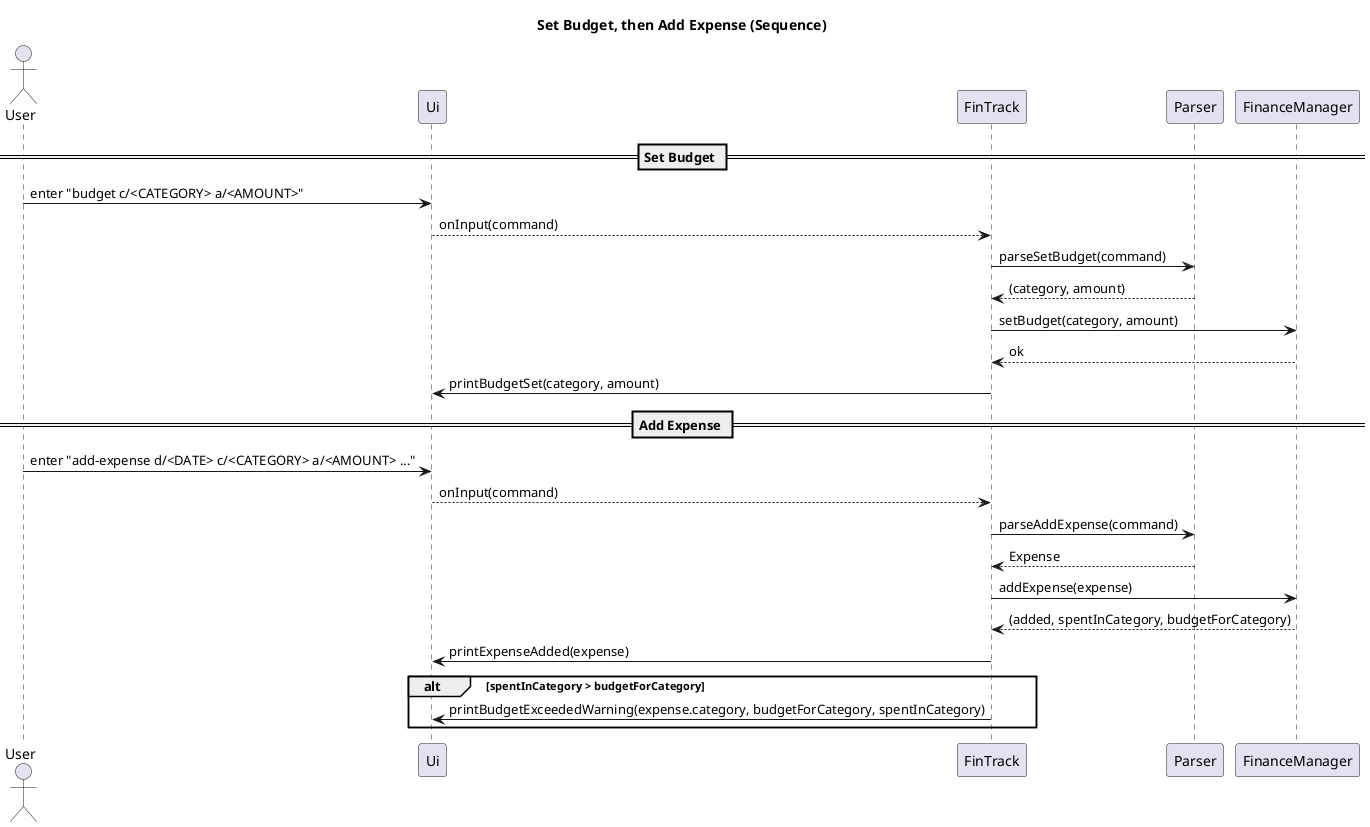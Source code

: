 @startuml
title Set Budget, then Add Expense (Sequence)

actor User
participant Ui
participant FinTrack
participant Parser
participant "FinanceManager" as FM

== Set Budget ==
User -> Ui: enter "budget c/<CATEGORY> a/<AMOUNT>"
Ui --> FinTrack: onInput(command)
FinTrack -> Parser: parseSetBudget(command)
Parser --> FinTrack: (category, amount)
FinTrack -> FM: setBudget(category, amount)
FM --> FinTrack: ok
FinTrack -> Ui: printBudgetSet(category, amount)

== Add Expense ==
User -> Ui: enter "add-expense d/<DATE> c/<CATEGORY> a/<AMOUNT> ..."
Ui --> FinTrack: onInput(command)
FinTrack -> Parser: parseAddExpense(command)
Parser --> FinTrack: Expense
FinTrack -> FM: addExpense(expense)
FM --> FinTrack: (added, spentInCategory, budgetForCategory)
FinTrack -> Ui: printExpenseAdded(expense)

alt spentInCategory > budgetForCategory
  FinTrack -> Ui: printBudgetExceededWarning(expense.category, budgetForCategory, spentInCategory)
end

@enduml